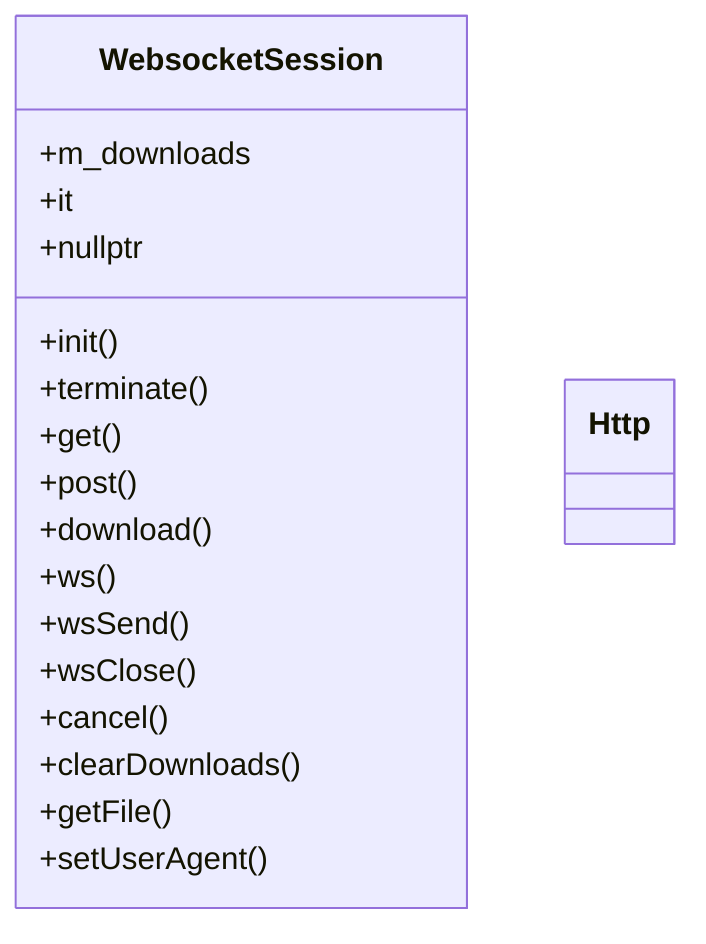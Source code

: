 classDiagram
    class WebsocketSession {
        +init()
        +terminate()
        +get()
        +post()
        +download()
        +ws()
        +wsSend()
        +wsClose()
        +cancel()
        +m_downloads
        +clearDownloads()
        +getFile()
        +it
        +nullptr
        +setUserAgent()
    }
    class Http {
    }